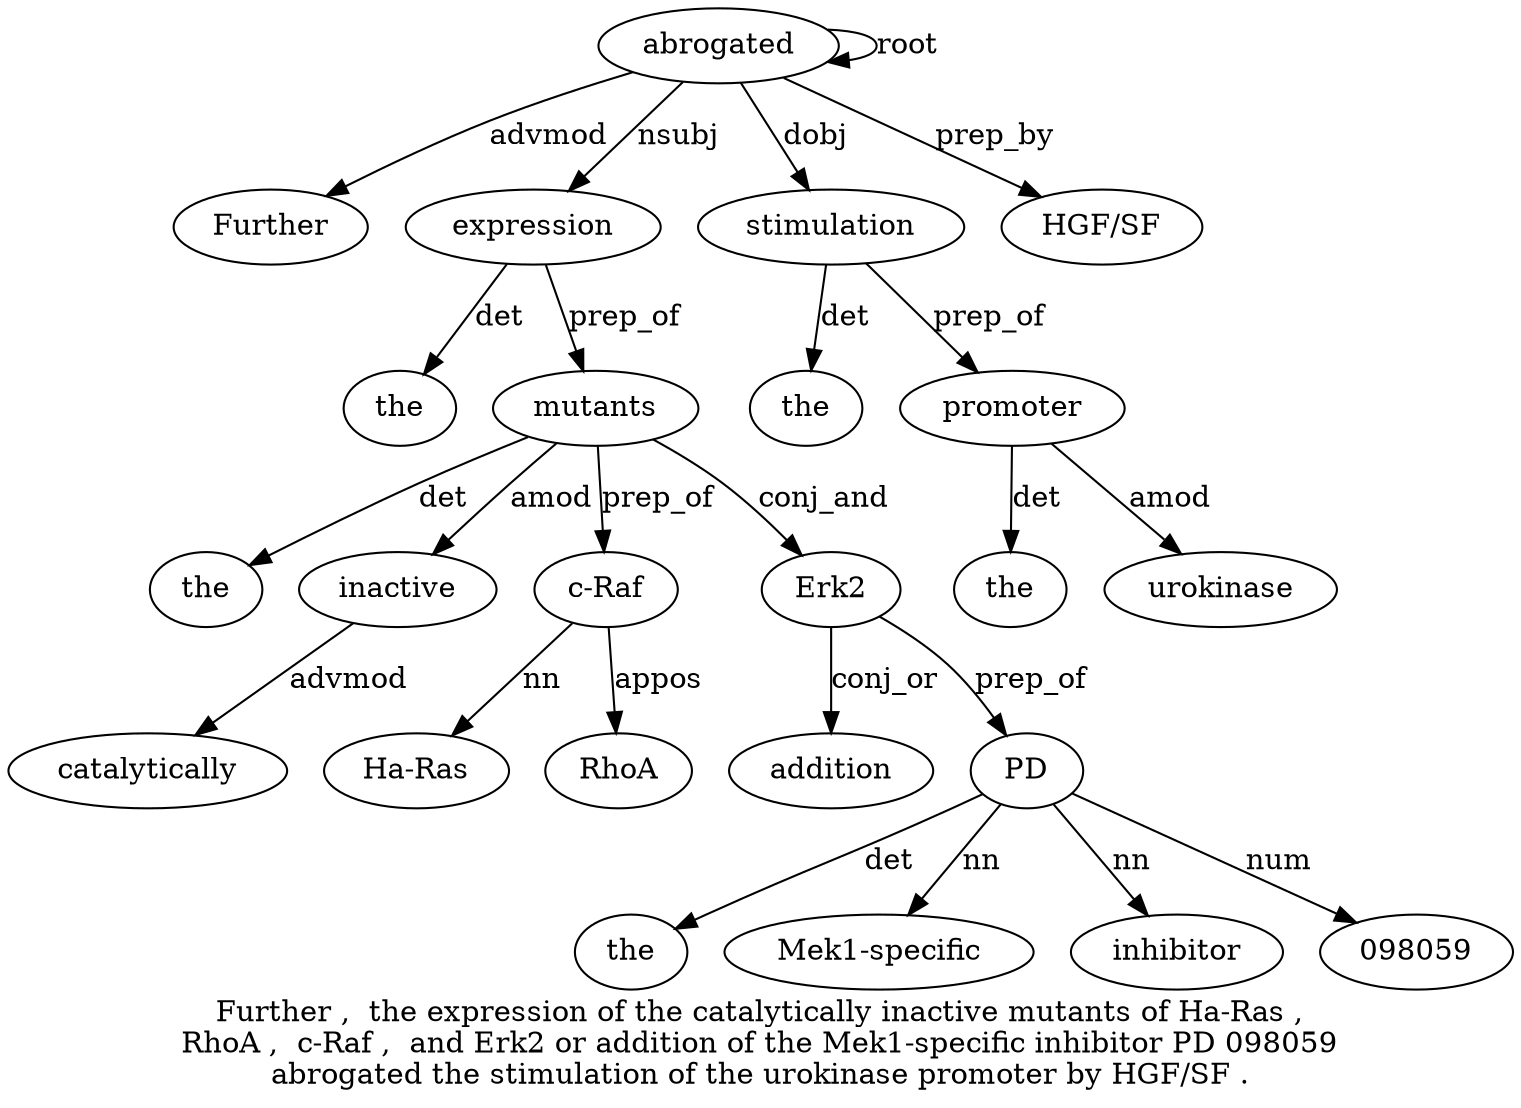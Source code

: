 digraph "Further ,  the expression of the catalytically inactive mutants of Ha-Ras ,  RhoA ,  c-Raf ,  and Erk2 or addition of the Mek1-specific inhibitor PD 098059 abrogated the stimulation of the urokinase promoter by HGF/SF ." {
label="Further ,  the expression of the catalytically inactive mutants of Ha-Ras ,
RhoA ,  c-Raf ,  and Erk2 or addition of the Mek1-specific inhibitor PD 098059
abrogated the stimulation of the urokinase promoter by HGF/SF .";
abrogated27 [style=filled, fillcolor=white, label=abrogated];
Further1 [style=filled, fillcolor=white, label=Further];
abrogated27 -> Further1  [label=advmod];
expression4 [style=filled, fillcolor=white, label=expression];
the3 [style=filled, fillcolor=white, label=the];
expression4 -> the3  [label=det];
abrogated27 -> expression4  [label=nsubj];
mutants9 [style=filled, fillcolor=white, label=mutants];
the6 [style=filled, fillcolor=white, label=the];
mutants9 -> the6  [label=det];
inactive8 [style=filled, fillcolor=white, label=inactive];
catalytically7 [style=filled, fillcolor=white, label=catalytically];
inactive8 -> catalytically7  [label=advmod];
mutants9 -> inactive8  [label=amod];
expression4 -> mutants9  [label=prep_of];
"c-Raf15" [style=filled, fillcolor=white, label="c-Raf"];
"Ha-Ras11" [style=filled, fillcolor=white, label="Ha-Ras"];
"c-Raf15" -> "Ha-Ras11"  [label=nn];
RhoA13 [style=filled, fillcolor=white, label=RhoA];
"c-Raf15" -> RhoA13  [label=appos];
mutants9 -> "c-Raf15"  [label=prep_of];
Erk218 [style=filled, fillcolor=white, label=Erk2];
mutants9 -> Erk218  [label=conj_and];
addition20 [style=filled, fillcolor=white, label=addition];
Erk218 -> addition20  [label=conj_or];
PD25 [style=filled, fillcolor=white, label=PD];
the22 [style=filled, fillcolor=white, label=the];
PD25 -> the22  [label=det];
"Mek1-specific23" [style=filled, fillcolor=white, label="Mek1-specific"];
PD25 -> "Mek1-specific23"  [label=nn];
inhibitor24 [style=filled, fillcolor=white, label=inhibitor];
PD25 -> inhibitor24  [label=nn];
Erk218 -> PD25  [label=prep_of];
09805926 [style=filled, fillcolor=white, label=098059];
PD25 -> 09805926  [label=num];
abrogated27 -> abrogated27  [label=root];
stimulation29 [style=filled, fillcolor=white, label=stimulation];
the28 [style=filled, fillcolor=white, label=the];
stimulation29 -> the28  [label=det];
abrogated27 -> stimulation29  [label=dobj];
promoter33 [style=filled, fillcolor=white, label=promoter];
the31 [style=filled, fillcolor=white, label=the];
promoter33 -> the31  [label=det];
urokinase32 [style=filled, fillcolor=white, label=urokinase];
promoter33 -> urokinase32  [label=amod];
stimulation29 -> promoter33  [label=prep_of];
"HGF/SF35" [style=filled, fillcolor=white, label="HGF/SF"];
abrogated27 -> "HGF/SF35"  [label=prep_by];
}
